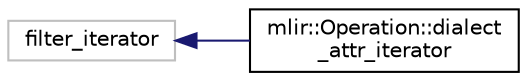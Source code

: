 digraph "Graphical Class Hierarchy"
{
  bgcolor="transparent";
  edge [fontname="Helvetica",fontsize="10",labelfontname="Helvetica",labelfontsize="10"];
  node [fontname="Helvetica",fontsize="10",shape=record];
  rankdir="LR";
  Node604 [label="filter_iterator",height=0.2,width=0.4,color="grey75"];
  Node604 -> Node0 [dir="back",color="midnightblue",fontsize="10",style="solid",fontname="Helvetica"];
  Node0 [label="mlir::Operation::dialect\l_attr_iterator",height=0.2,width=0.4,color="black",URL="$classmlir_1_1Operation_1_1dialect__attr__iterator.html",tooltip="A utility iterator that filters out non-dialect attributes. "];
}
